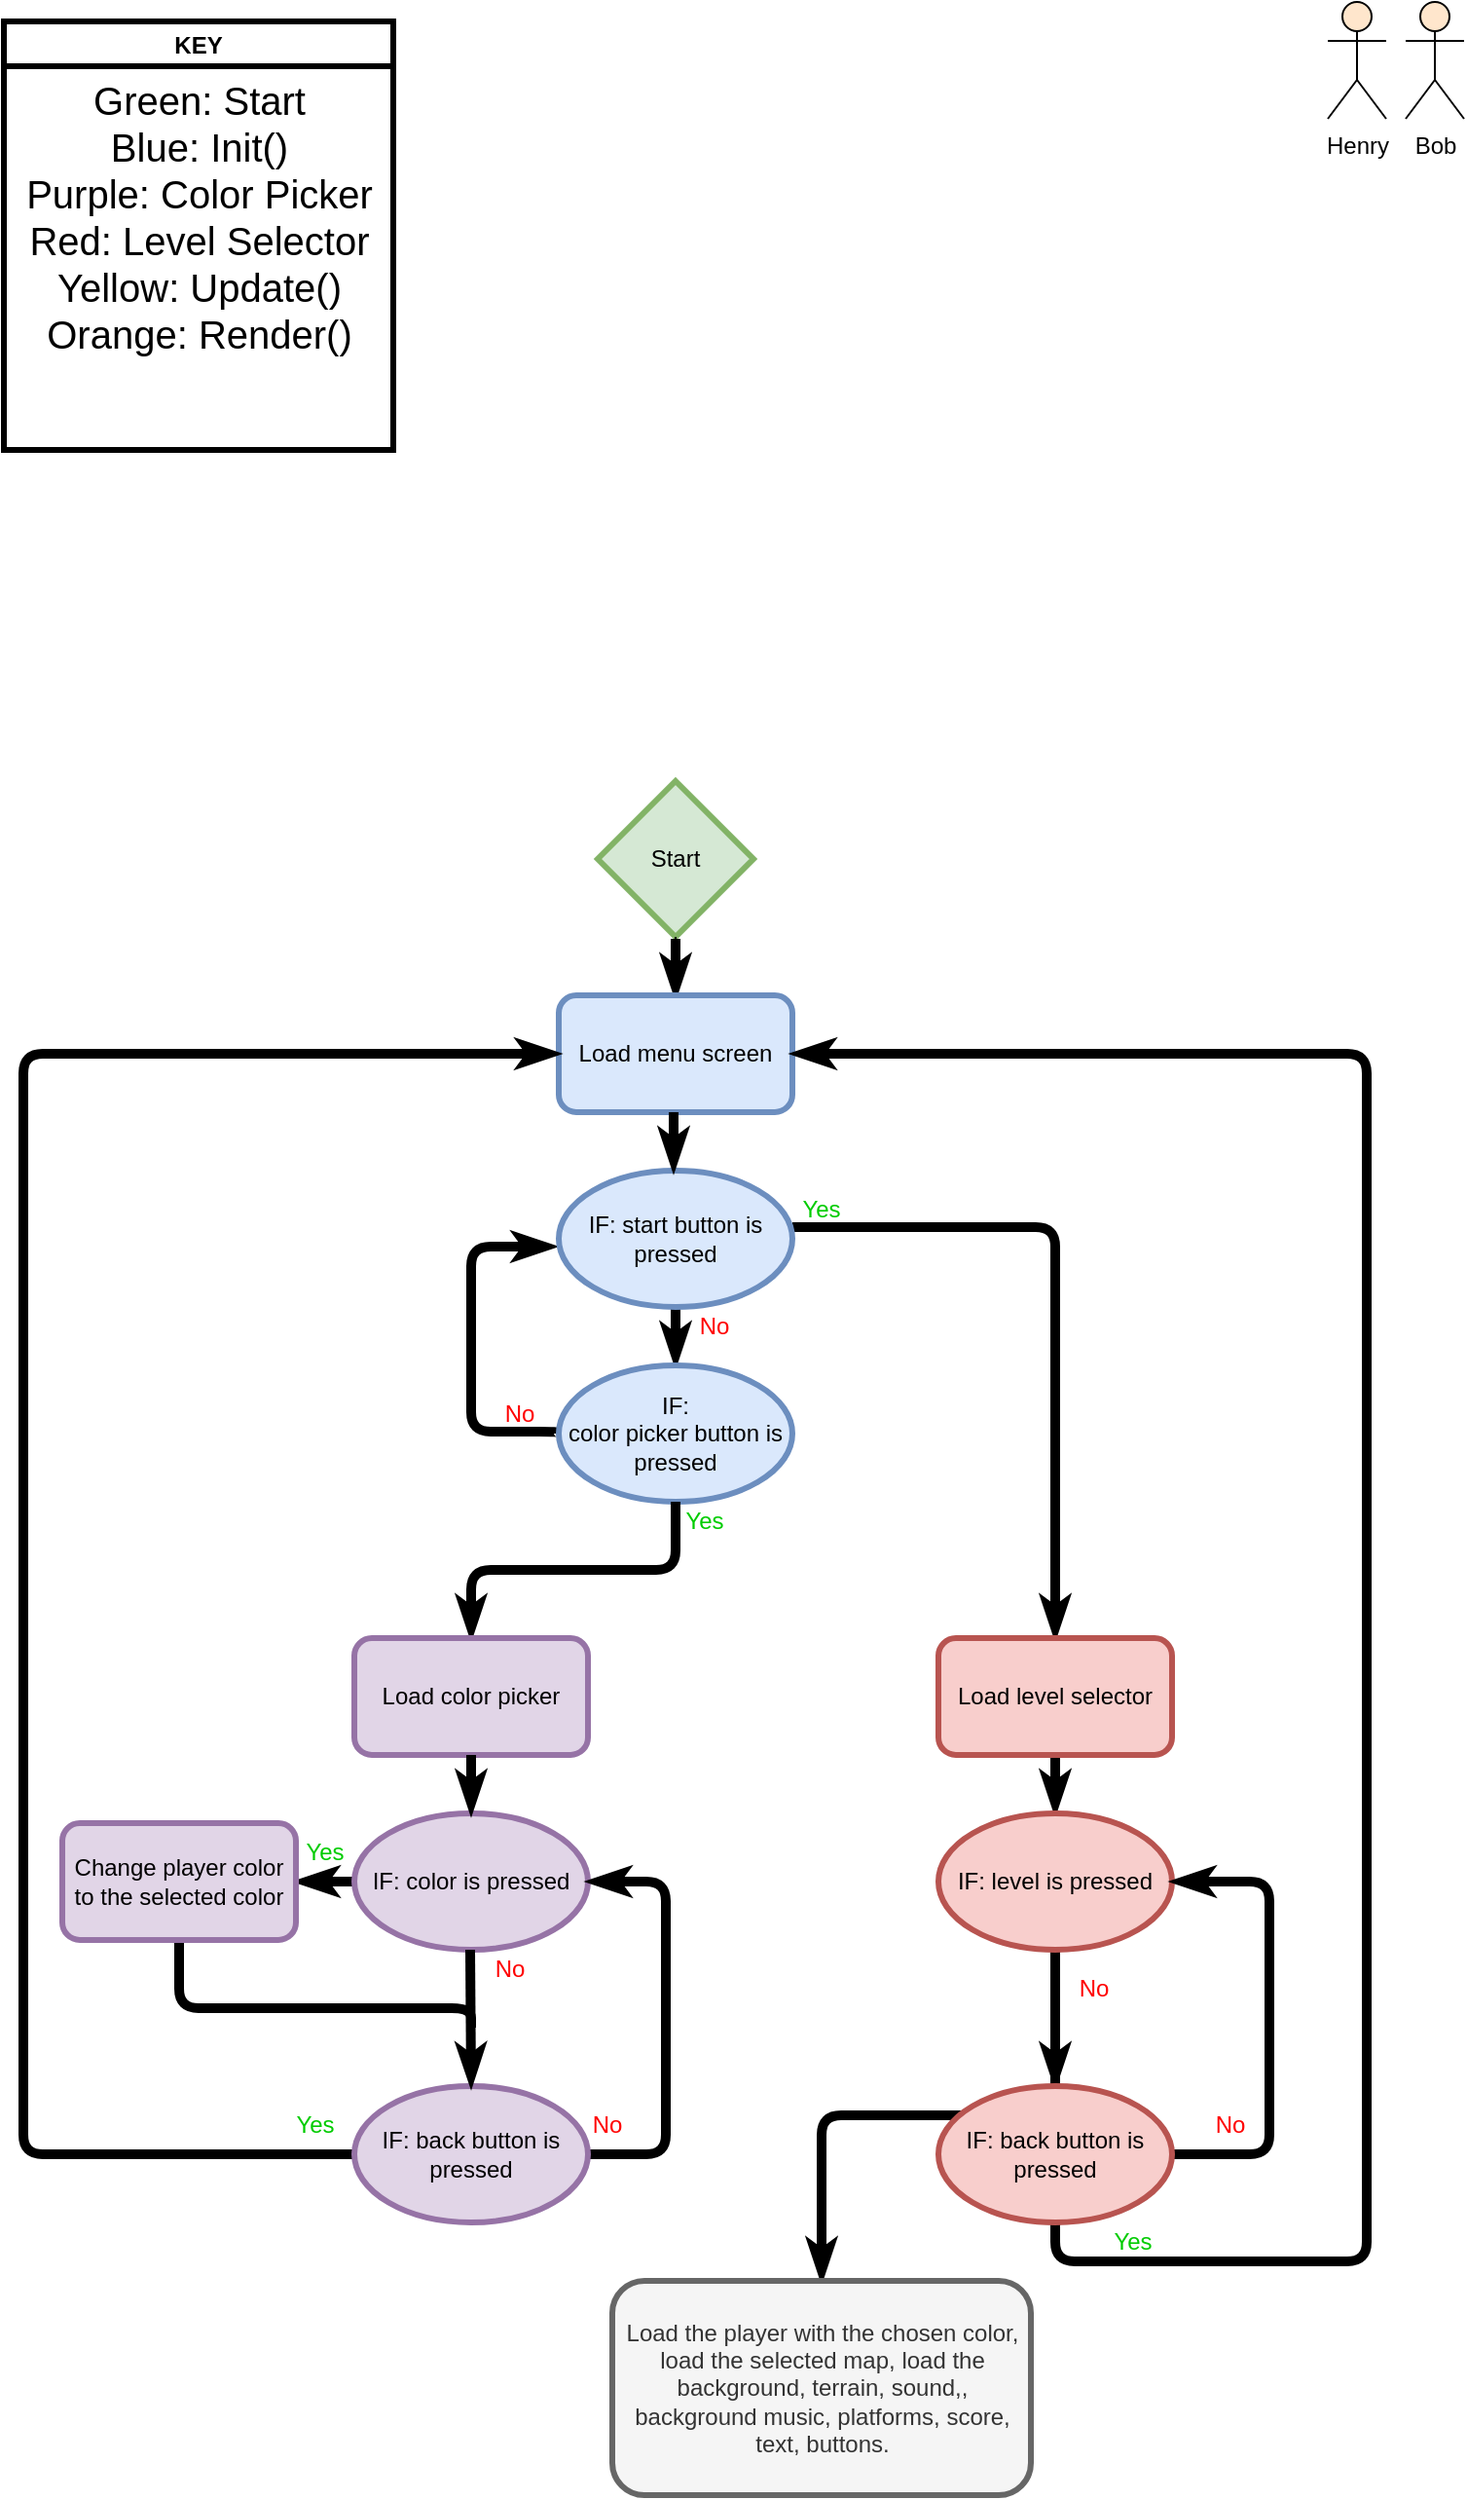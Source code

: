 <mxfile version="15.1.2" type="github">
  <diagram id="sANR0Sa7Du-AlCgByeaL" name="Page-1">
    <mxGraphModel dx="788" dy="393" grid="1" gridSize="10" guides="1" tooltips="1" connect="1" arrows="1" fold="1" page="1" pageScale="1" pageWidth="850" pageHeight="1100" math="0" shadow="0">
      <root>
        <mxCell id="0" />
        <mxCell id="1" parent="0" />
        <mxCell id="qH3xu6opcL6_kooswoq3-1" value="Start" style="rhombus;whiteSpace=wrap;html=1;fillColor=#d5e8d4;strokeColor=#82b366;strokeWidth=3;" parent="1" vertex="1">
          <mxGeometry x="385" y="410" width="80" height="80" as="geometry" />
        </mxCell>
        <mxCell id="qH3xu6opcL6_kooswoq3-3" value="KEY" style="swimlane;strokeWidth=3;" parent="1" vertex="1">
          <mxGeometry x="80" y="20" width="200" height="220" as="geometry" />
        </mxCell>
        <mxCell id="qH3xu6opcL6_kooswoq3-4" value="&lt;font style=&quot;font-size: 20px&quot;&gt;Green: Start&lt;br&gt;Blue: Init()&lt;br&gt;Purple: Color Picker&lt;br&gt;Red: Level Selector&lt;br&gt;Yellow: Update()&lt;br&gt;Orange: Render()&lt;br&gt;&lt;/font&gt;" style="text;html=1;align=center;verticalAlign=middle;resizable=0;points=[];autosize=1;strokeColor=none;fillColor=none;" parent="qH3xu6opcL6_kooswoq3-3" vertex="1">
          <mxGeometry x="5" y="50" width="190" height="100" as="geometry" />
        </mxCell>
        <mxCell id="qH3xu6opcL6_kooswoq3-9" value="" style="endArrow=none;html=1;strokeColor=#000000;strokeWidth=5;entryX=1;entryY=0.5;entryDx=0;entryDy=0;edgeStyle=orthogonalEdgeStyle;endFill=0;startArrow=classicThin;startFill=1;exitX=0.5;exitY=0;exitDx=0;exitDy=0;" parent="1" source="1hW1MU2cilDxWkgsf2Ak-7" edge="1">
          <mxGeometry width="50" height="50" relative="1" as="geometry">
            <mxPoint x="600" y="780" as="sourcePoint" />
            <mxPoint x="485" y="639" as="targetPoint" />
            <Array as="points">
              <mxPoint x="620" y="850" />
              <mxPoint x="620" y="639" />
            </Array>
          </mxGeometry>
        </mxCell>
        <mxCell id="HlZbUKtkhiLdgMQSABBG-2" value="" style="endArrow=none;html=1;entryX=0.5;entryY=1;entryDx=0;entryDy=0;strokeWidth=5;endFill=0;startArrow=classicThin;startFill=1;" parent="1" edge="1">
          <mxGeometry width="50" height="50" relative="1" as="geometry">
            <mxPoint x="425" y="710" as="sourcePoint" />
            <mxPoint x="425" y="670" as="targetPoint" />
          </mxGeometry>
        </mxCell>
        <mxCell id="HlZbUKtkhiLdgMQSABBG-6" value="" style="endArrow=classicThin;html=1;strokeWidth=5;startArrow=none;startFill=0;endFill=1;exitX=0;exitY=0.5;exitDx=0;exitDy=0;edgeStyle=orthogonalEdgeStyle;" parent="1" source="HlZbUKtkhiLdgMQSABBG-19" edge="1">
          <mxGeometry width="50" height="50" relative="1" as="geometry">
            <mxPoint x="320" y="637" as="sourcePoint" />
            <mxPoint x="363" y="649" as="targetPoint" />
            <Array as="points">
              <mxPoint x="320" y="744" />
              <mxPoint x="320" y="649" />
              <mxPoint x="363" y="649" />
            </Array>
          </mxGeometry>
        </mxCell>
        <mxCell id="HlZbUKtkhiLdgMQSABBG-9" value="&lt;font color=&quot;#ff0000&quot;&gt;No&lt;/font&gt;" style="text;html=1;strokeColor=none;fillColor=none;align=center;verticalAlign=middle;whiteSpace=wrap;rounded=0;" parent="1" vertex="1">
          <mxGeometry x="325" y="725" width="40" height="20" as="geometry" />
        </mxCell>
        <mxCell id="HlZbUKtkhiLdgMQSABBG-13" value="&lt;font color=&quot;#ff0000&quot;&gt;No&lt;/font&gt;" style="text;html=1;strokeColor=none;fillColor=none;align=center;verticalAlign=middle;whiteSpace=wrap;rounded=0;" parent="1" vertex="1">
          <mxGeometry x="425" y="680" width="40" height="20" as="geometry" />
        </mxCell>
        <mxCell id="HlZbUKtkhiLdgMQSABBG-17" value="&lt;span&gt;IF: start button is pressed&lt;/span&gt;" style="ellipse;whiteSpace=wrap;html=1;fillColor=#dae8fc;strokeColor=#6c8ebf;strokeWidth=3;" parent="1" vertex="1">
          <mxGeometry x="365" y="610" width="120" height="70" as="geometry" />
        </mxCell>
        <mxCell id="HlZbUKtkhiLdgMQSABBG-18" value="" style="endArrow=none;html=1;entryX=0.5;entryY=1;entryDx=0;entryDy=0;strokeWidth=5;startArrow=classicThin;startFill=1;" parent="1" edge="1">
          <mxGeometry width="50" height="50" relative="1" as="geometry">
            <mxPoint x="425" y="521" as="sourcePoint" />
            <mxPoint x="425" y="491" as="targetPoint" />
          </mxGeometry>
        </mxCell>
        <mxCell id="HlZbUKtkhiLdgMQSABBG-19" value="&lt;span&gt;IF: &lt;br&gt;color picker button is pressed&lt;/span&gt;" style="ellipse;whiteSpace=wrap;html=1;fillColor=#dae8fc;strokeColor=#6c8ebf;strokeWidth=3;" parent="1" vertex="1">
          <mxGeometry x="365" y="710" width="120" height="70" as="geometry" />
        </mxCell>
        <mxCell id="z5al1TYBWJ1lYyxTN1bS-4" value="" style="endArrow=classicThin;html=1;strokeWidth=5;exitX=0.5;exitY=1;exitDx=0;exitDy=0;endFill=1;edgeStyle=orthogonalEdgeStyle;" parent="1" source="HlZbUKtkhiLdgMQSABBG-19" target="z5al1TYBWJ1lYyxTN1bS-6" edge="1">
          <mxGeometry width="50" height="50" relative="1" as="geometry">
            <mxPoint x="400" y="630" as="sourcePoint" />
            <mxPoint x="425" y="720" as="targetPoint" />
          </mxGeometry>
        </mxCell>
        <mxCell id="z5al1TYBWJ1lYyxTN1bS-6" value="Load color picker" style="rounded=1;whiteSpace=wrap;html=1;fillColor=#e1d5e7;strokeColor=#9673a6;strokeWidth=3;" parent="1" vertex="1">
          <mxGeometry x="260" y="850" width="120" height="60" as="geometry" />
        </mxCell>
        <mxCell id="1hW1MU2cilDxWkgsf2Ak-1" value="&lt;font color=&quot;#00cc00&quot;&gt;Yes&lt;/font&gt;" style="text;html=1;strokeColor=none;fillColor=none;align=center;verticalAlign=middle;whiteSpace=wrap;rounded=0;" parent="1" vertex="1">
          <mxGeometry x="480" y="620" width="40" height="20" as="geometry" />
        </mxCell>
        <mxCell id="1hW1MU2cilDxWkgsf2Ak-2" value="&lt;font color=&quot;#00cc00&quot;&gt;Yes&lt;/font&gt;" style="text;html=1;strokeColor=none;fillColor=none;align=center;verticalAlign=middle;whiteSpace=wrap;rounded=0;" parent="1" vertex="1">
          <mxGeometry x="420" y="780" width="40" height="20" as="geometry" />
        </mxCell>
        <mxCell id="1hW1MU2cilDxWkgsf2Ak-4" value="" style="edgeStyle=orthogonalEdgeStyle;rounded=0;orthogonalLoop=1;jettySize=auto;html=1;startArrow=classicThin;startFill=1;endArrow=none;endFill=0;" parent="1" source="1hW1MU2cilDxWkgsf2Ak-3" target="qH3xu6opcL6_kooswoq3-1" edge="1">
          <mxGeometry relative="1" as="geometry" />
        </mxCell>
        <mxCell id="1hW1MU2cilDxWkgsf2Ak-3" value="Load menu screen" style="rounded=1;whiteSpace=wrap;html=1;fillColor=#dae8fc;strokeColor=#6c8ebf;strokeWidth=3;" parent="1" vertex="1">
          <mxGeometry x="365" y="520" width="120" height="60" as="geometry" />
        </mxCell>
        <mxCell id="1hW1MU2cilDxWkgsf2Ak-5" value="" style="edgeStyle=orthogonalEdgeStyle;rounded=0;orthogonalLoop=1;jettySize=auto;html=1;startArrow=classicThin;startFill=1;endArrow=none;endFill=0;strokeWidth=5;" parent="1" edge="1">
          <mxGeometry relative="1" as="geometry">
            <mxPoint x="424" y="610" as="sourcePoint" />
            <mxPoint x="424" y="580" as="targetPoint" />
          </mxGeometry>
        </mxCell>
        <mxCell id="yoXjjoeokbbWdY5fdKAf-14" style="edgeStyle=orthogonalEdgeStyle;rounded=0;orthogonalLoop=1;jettySize=auto;html=1;entryX=0.5;entryY=0;entryDx=0;entryDy=0;endArrow=classicThin;endFill=1;strokeWidth=5;" parent="1" source="1hW1MU2cilDxWkgsf2Ak-7" target="yoXjjoeokbbWdY5fdKAf-13" edge="1">
          <mxGeometry relative="1" as="geometry" />
        </mxCell>
        <mxCell id="1hW1MU2cilDxWkgsf2Ak-7" value="Load level selector" style="rounded=1;whiteSpace=wrap;html=1;strokeWidth=3;fillColor=#f8cecc;strokeColor=#b85450;" parent="1" vertex="1">
          <mxGeometry x="560" y="850" width="120" height="60" as="geometry" />
        </mxCell>
        <mxCell id="ZbSbrt5vP9VM88DJlWoI-17" value="" style="edgeStyle=orthogonalEdgeStyle;rounded=0;orthogonalLoop=1;jettySize=auto;html=1;endArrow=classicThin;endFill=1;strokeWidth=5;" parent="1" source="fsFY9wsdsCtNqfY3CEtP-2" target="ZbSbrt5vP9VM88DJlWoI-5" edge="1">
          <mxGeometry relative="1" as="geometry" />
        </mxCell>
        <mxCell id="fsFY9wsdsCtNqfY3CEtP-2" value="&lt;span&gt;IF: color is pressed&lt;br&gt;&lt;/span&gt;" style="ellipse;whiteSpace=wrap;html=1;fillColor=#e1d5e7;strokeColor=#9673a6;strokeWidth=3;" parent="1" vertex="1">
          <mxGeometry x="260" y="940" width="120" height="70" as="geometry" />
        </mxCell>
        <mxCell id="fsFY9wsdsCtNqfY3CEtP-4" value="" style="endArrow=none;html=1;entryX=0.5;entryY=1;entryDx=0;entryDy=0;exitX=0.5;exitY=0;exitDx=0;exitDy=0;startArrow=classicThin;startFill=1;strokeWidth=5;" parent="1" source="fsFY9wsdsCtNqfY3CEtP-2" target="z5al1TYBWJ1lYyxTN1bS-6" edge="1">
          <mxGeometry width="50" height="50" relative="1" as="geometry">
            <mxPoint x="570" y="960" as="sourcePoint" />
            <mxPoint x="620" y="910" as="targetPoint" />
          </mxGeometry>
        </mxCell>
        <mxCell id="fsFY9wsdsCtNqfY3CEtP-5" value="Bob" style="shape=umlActor;verticalLabelPosition=bottom;verticalAlign=top;html=1;fillColor=#ffe6cc;" parent="1" vertex="1">
          <mxGeometry x="800" y="10" width="30" height="60" as="geometry" />
        </mxCell>
        <mxCell id="fsFY9wsdsCtNqfY3CEtP-9" value="&lt;font color=&quot;#00cc00&quot;&gt;Yes&lt;/font&gt;" style="text;html=1;strokeColor=none;fillColor=none;align=center;verticalAlign=middle;whiteSpace=wrap;rounded=0;" parent="1" vertex="1">
          <mxGeometry x="225" y="950" width="40" height="20" as="geometry" />
        </mxCell>
        <mxCell id="yoXjjoeokbbWdY5fdKAf-1" style="edgeStyle=orthogonalEdgeStyle;rounded=1;orthogonalLoop=1;jettySize=auto;html=1;strokeWidth=5;endArrow=none;endFill=0;" parent="1" source="ZbSbrt5vP9VM88DJlWoI-5" edge="1">
          <mxGeometry relative="1" as="geometry">
            <mxPoint x="320" y="1050" as="targetPoint" />
            <Array as="points">
              <mxPoint x="170" y="1040" />
              <mxPoint x="320" y="1040" />
            </Array>
          </mxGeometry>
        </mxCell>
        <mxCell id="ZbSbrt5vP9VM88DJlWoI-5" value="&lt;span&gt;Change player color to the selected color&lt;/span&gt;" style="rounded=1;whiteSpace=wrap;html=1;strokeWidth=3;fillColor=#e1d5e7;strokeColor=#9673a6;" parent="1" vertex="1">
          <mxGeometry x="110" y="945" width="120" height="60" as="geometry" />
        </mxCell>
        <mxCell id="ZbSbrt5vP9VM88DJlWoI-10" value="Henry" style="shape=umlActor;verticalLabelPosition=bottom;verticalAlign=top;html=1;fillColor=#ffe6cc;" parent="1" vertex="1">
          <mxGeometry x="760" y="10" width="30" height="60" as="geometry" />
        </mxCell>
        <mxCell id="ZbSbrt5vP9VM88DJlWoI-18" style="edgeStyle=orthogonalEdgeStyle;rounded=1;orthogonalLoop=1;jettySize=auto;html=1;entryX=1;entryY=0.5;entryDx=0;entryDy=0;endArrow=classicThin;endFill=1;strokeWidth=5;exitX=1;exitY=0.5;exitDx=0;exitDy=0;" parent="1" source="ZbSbrt5vP9VM88DJlWoI-14" target="fsFY9wsdsCtNqfY3CEtP-2" edge="1">
          <mxGeometry relative="1" as="geometry">
            <Array as="points">
              <mxPoint x="420" y="1115" />
              <mxPoint x="420" y="975" />
            </Array>
          </mxGeometry>
        </mxCell>
        <mxCell id="ZbSbrt5vP9VM88DJlWoI-20" style="edgeStyle=orthogonalEdgeStyle;rounded=1;orthogonalLoop=1;jettySize=auto;html=1;endArrow=classicThin;endFill=1;strokeWidth=5;entryX=0;entryY=0.5;entryDx=0;entryDy=0;exitX=0;exitY=0.5;exitDx=0;exitDy=0;" parent="1" source="ZbSbrt5vP9VM88DJlWoI-14" target="1hW1MU2cilDxWkgsf2Ak-3" edge="1">
          <mxGeometry relative="1" as="geometry">
            <mxPoint x="290" y="620" as="targetPoint" />
            <Array as="points">
              <mxPoint x="90" y="1115" />
              <mxPoint x="90" y="550" />
            </Array>
          </mxGeometry>
        </mxCell>
        <mxCell id="ZbSbrt5vP9VM88DJlWoI-14" value="&lt;span&gt;IF: back button is pressed&lt;br&gt;&lt;/span&gt;" style="ellipse;whiteSpace=wrap;html=1;fillColor=#e1d5e7;strokeColor=#9673a6;strokeWidth=3;" parent="1" vertex="1">
          <mxGeometry x="260" y="1080" width="120" height="70" as="geometry" />
        </mxCell>
        <mxCell id="ZbSbrt5vP9VM88DJlWoI-15" value="" style="endArrow=none;html=1;entryX=0.5;entryY=1;entryDx=0;entryDy=0;exitX=0.5;exitY=0;exitDx=0;exitDy=0;startArrow=classicThin;startFill=1;strokeWidth=5;" parent="1" source="ZbSbrt5vP9VM88DJlWoI-14" edge="1">
          <mxGeometry width="50" height="50" relative="1" as="geometry">
            <mxPoint x="319.5" y="1040" as="sourcePoint" />
            <mxPoint x="319.5" y="1010" as="targetPoint" />
          </mxGeometry>
        </mxCell>
        <mxCell id="ZbSbrt5vP9VM88DJlWoI-16" value="&lt;font color=&quot;#ff0000&quot;&gt;No&lt;/font&gt;" style="text;html=1;strokeColor=none;fillColor=none;align=center;verticalAlign=middle;whiteSpace=wrap;rounded=0;" parent="1" vertex="1">
          <mxGeometry x="320" y="1010" width="40" height="20" as="geometry" />
        </mxCell>
        <mxCell id="ZbSbrt5vP9VM88DJlWoI-19" value="&lt;font color=&quot;#ff0000&quot;&gt;No&lt;/font&gt;" style="text;html=1;strokeColor=none;fillColor=none;align=center;verticalAlign=middle;whiteSpace=wrap;rounded=0;" parent="1" vertex="1">
          <mxGeometry x="370" y="1090" width="40" height="20" as="geometry" />
        </mxCell>
        <mxCell id="ZbSbrt5vP9VM88DJlWoI-21" value="&lt;font color=&quot;#00cc00&quot;&gt;Yes&lt;/font&gt;" style="text;html=1;strokeColor=none;fillColor=none;align=center;verticalAlign=middle;whiteSpace=wrap;rounded=0;" parent="1" vertex="1">
          <mxGeometry x="220" y="1090" width="40" height="20" as="geometry" />
        </mxCell>
        <mxCell id="yoXjjoeokbbWdY5fdKAf-7" style="edgeStyle=orthogonalEdgeStyle;rounded=1;orthogonalLoop=1;jettySize=auto;html=1;entryX=1.033;entryY=0.414;entryDx=0;entryDy=0;entryPerimeter=0;endArrow=classicThin;endFill=1;strokeWidth=5;exitX=1;exitY=0.5;exitDx=0;exitDy=0;" parent="1" edge="1">
          <mxGeometry relative="1" as="geometry">
            <Array as="points">
              <mxPoint x="790" y="625" />
              <mxPoint x="790" y="479" />
            </Array>
            <mxPoint x="753.96" y="478.98" as="targetPoint" />
          </mxGeometry>
        </mxCell>
        <mxCell id="O-zRNot-esT4dn0OZAIN-2" value="" style="edgeStyle=orthogonalEdgeStyle;rounded=0;orthogonalLoop=1;jettySize=auto;html=1;strokeWidth=5;endArrow=classicThin;endFill=1;" parent="1" source="yoXjjoeokbbWdY5fdKAf-13" target="O-zRNot-esT4dn0OZAIN-1" edge="1">
          <mxGeometry relative="1" as="geometry" />
        </mxCell>
        <mxCell id="ECO3SfFX27cgc8bEJBXW-2" style="edgeStyle=orthogonalEdgeStyle;rounded=1;orthogonalLoop=1;jettySize=auto;html=1;entryX=0.5;entryY=0;entryDx=0;entryDy=0;strokeWidth=5;endArrow=classicThin;endFill=1;" edge="1" parent="1" source="yoXjjoeokbbWdY5fdKAf-13" target="ECO3SfFX27cgc8bEJBXW-1">
          <mxGeometry relative="1" as="geometry" />
        </mxCell>
        <mxCell id="yoXjjoeokbbWdY5fdKAf-13" value="&lt;span&gt;IF: level is pressed&lt;br&gt;&lt;/span&gt;" style="ellipse;whiteSpace=wrap;html=1;fillColor=#f8cecc;strokeColor=#b85450;strokeWidth=3;" parent="1" vertex="1">
          <mxGeometry x="560" y="940" width="120" height="70" as="geometry" />
        </mxCell>
        <mxCell id="O-zRNot-esT4dn0OZAIN-8" style="edgeStyle=orthogonalEdgeStyle;rounded=1;orthogonalLoop=1;jettySize=auto;html=1;entryX=1;entryY=0.5;entryDx=0;entryDy=0;endArrow=classicThin;endFill=1;strokeColor=#000000;strokeWidth=5;exitX=0.5;exitY=1;exitDx=0;exitDy=0;" parent="1" source="O-zRNot-esT4dn0OZAIN-1" target="1hW1MU2cilDxWkgsf2Ak-3" edge="1">
          <mxGeometry relative="1" as="geometry">
            <Array as="points">
              <mxPoint x="620" y="1170" />
              <mxPoint x="780" y="1170" />
              <mxPoint x="780" y="550" />
            </Array>
          </mxGeometry>
        </mxCell>
        <mxCell id="O-zRNot-esT4dn0OZAIN-10" style="edgeStyle=orthogonalEdgeStyle;rounded=1;orthogonalLoop=1;jettySize=auto;html=1;exitX=1;exitY=0.5;exitDx=0;exitDy=0;entryX=1;entryY=0.5;entryDx=0;entryDy=0;endArrow=classicThin;endFill=1;strokeColor=#000000;strokeWidth=5;" parent="1" source="O-zRNot-esT4dn0OZAIN-1" target="yoXjjoeokbbWdY5fdKAf-13" edge="1">
          <mxGeometry relative="1" as="geometry">
            <Array as="points">
              <mxPoint x="730" y="1115" />
              <mxPoint x="730" y="975" />
            </Array>
          </mxGeometry>
        </mxCell>
        <mxCell id="O-zRNot-esT4dn0OZAIN-1" value="&lt;span&gt;IF: back button is pressed&lt;br&gt;&lt;/span&gt;" style="ellipse;whiteSpace=wrap;html=1;fillColor=#f8cecc;strokeColor=#b85450;strokeWidth=3;" parent="1" vertex="1">
          <mxGeometry x="560" y="1080" width="120" height="70" as="geometry" />
        </mxCell>
        <mxCell id="O-zRNot-esT4dn0OZAIN-11" value="&lt;font color=&quot;#ff0000&quot;&gt;No&lt;/font&gt;" style="text;html=1;strokeColor=none;fillColor=none;align=center;verticalAlign=middle;whiteSpace=wrap;rounded=0;" parent="1" vertex="1">
          <mxGeometry x="690" y="1090" width="40" height="20" as="geometry" />
        </mxCell>
        <mxCell id="O-zRNot-esT4dn0OZAIN-12" value="&lt;font color=&quot;#00cc00&quot;&gt;Yes&lt;/font&gt;" style="text;html=1;strokeColor=none;fillColor=none;align=center;verticalAlign=middle;whiteSpace=wrap;rounded=0;" parent="1" vertex="1">
          <mxGeometry x="640" y="1150" width="40" height="20" as="geometry" />
        </mxCell>
        <mxCell id="O-zRNot-esT4dn0OZAIN-13" value="&lt;font color=&quot;#ff0000&quot;&gt;No&lt;/font&gt;" style="text;html=1;strokeColor=none;fillColor=none;align=center;verticalAlign=middle;whiteSpace=wrap;rounded=0;" parent="1" vertex="1">
          <mxGeometry x="620" y="1020" width="40" height="20" as="geometry" />
        </mxCell>
        <mxCell id="ECO3SfFX27cgc8bEJBXW-1" value="Load the player with the chosen color, load the selected map, load the background, terrain, sound,, background music, platforms, score, text, buttons." style="rounded=1;whiteSpace=wrap;html=1;fillColor=#f5f5f5;strokeColor=#666666;fontColor=#333333;strokeWidth=3;" vertex="1" parent="1">
          <mxGeometry x="392.5" y="1180" width="215" height="110" as="geometry" />
        </mxCell>
      </root>
    </mxGraphModel>
  </diagram>
</mxfile>
